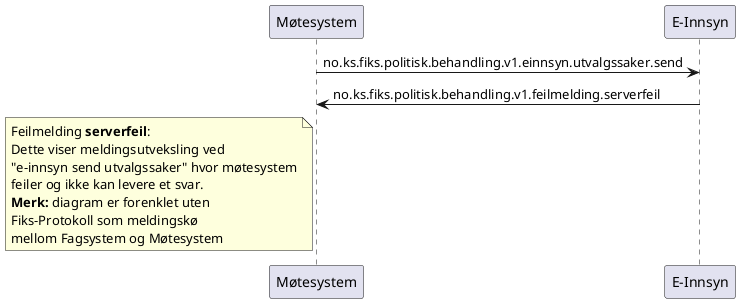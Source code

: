@startuml
participant Møtesystem as "Møtesystem"
participant EInnsyn as "E-Innsyn"

Møtesystem -> EInnsyn : no.ks.fiks.politisk.behandling.v1.einnsyn.utvalgssaker.send
Møtesystem <- EInnsyn : no.ks.fiks.politisk.behandling.v1.feilmelding.serverfeil

note left of Møtesystem
Feilmelding **serverfeil**:
Dette viser meldingsutveksling ved
"e-innsyn send utvalgssaker" hvor møtesystem
feiler og ikke kan levere et svar.
**Merk:** diagram er forenklet uten
Fiks-Protokoll som meldingskø
mellom Fagsystem og Møtesystem
end note

@enduml